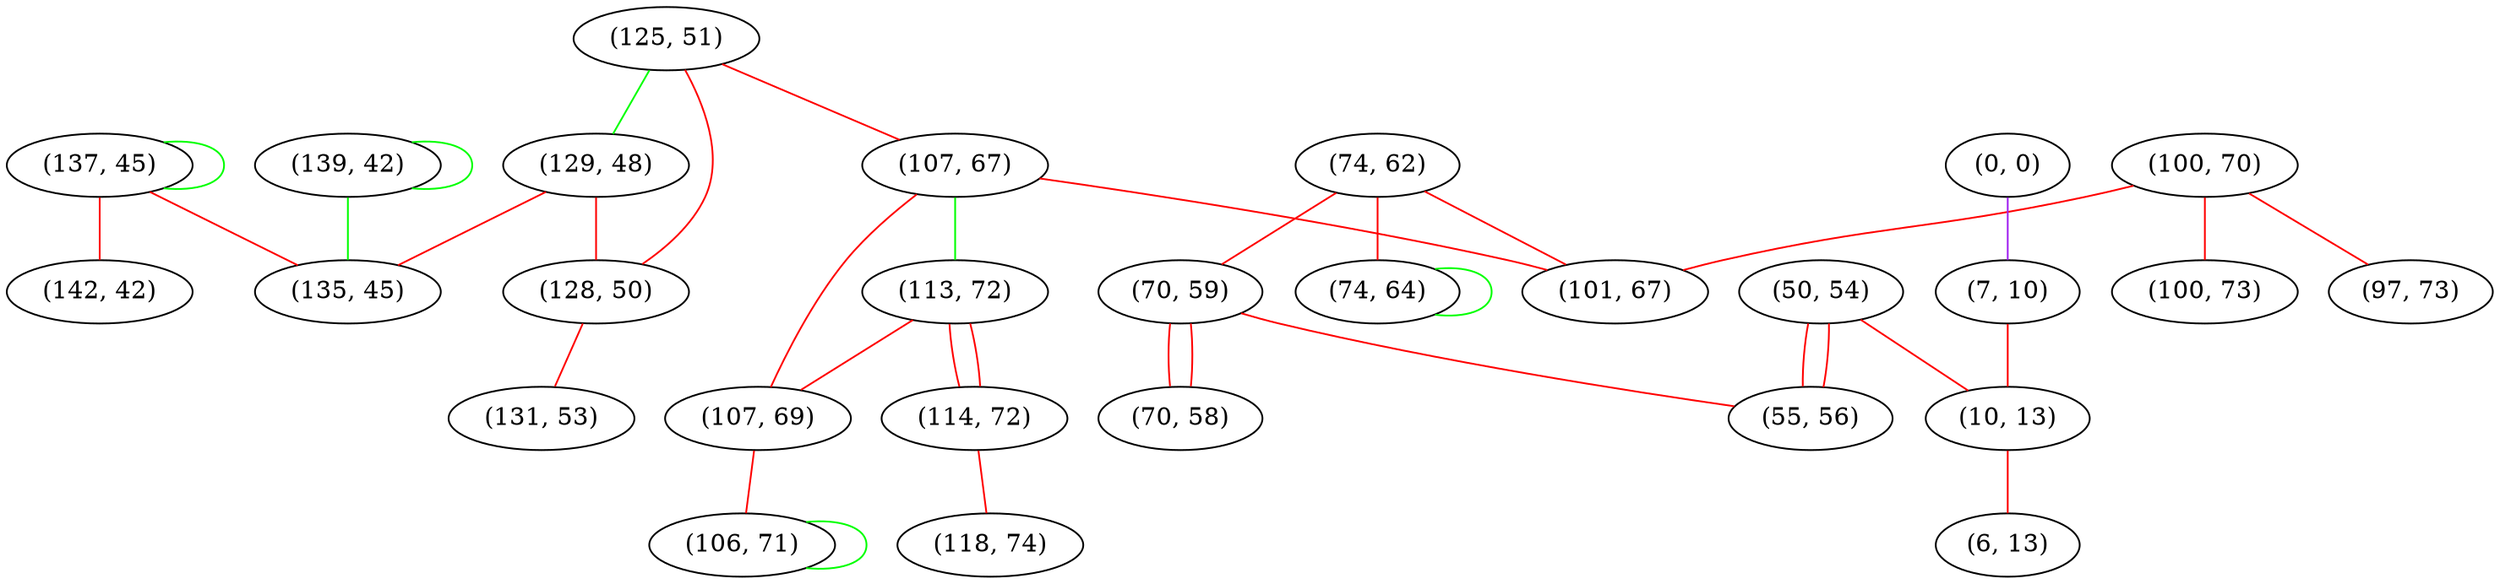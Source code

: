 graph "" {
"(137, 45)";
"(74, 62)";
"(100, 70)";
"(125, 51)";
"(129, 48)";
"(107, 67)";
"(0, 0)";
"(70, 59)";
"(113, 72)";
"(142, 42)";
"(128, 50)";
"(7, 10)";
"(114, 72)";
"(139, 42)";
"(50, 54)";
"(100, 73)";
"(107, 69)";
"(106, 71)";
"(10, 13)";
"(135, 45)";
"(74, 64)";
"(118, 74)";
"(55, 56)";
"(131, 53)";
"(97, 73)";
"(6, 13)";
"(70, 58)";
"(101, 67)";
"(137, 45)" -- "(142, 42)"  [color=red, key=0, weight=1];
"(137, 45)" -- "(135, 45)"  [color=red, key=0, weight=1];
"(137, 45)" -- "(137, 45)"  [color=green, key=0, weight=2];
"(74, 62)" -- "(70, 59)"  [color=red, key=0, weight=1];
"(74, 62)" -- "(74, 64)"  [color=red, key=0, weight=1];
"(74, 62)" -- "(101, 67)"  [color=red, key=0, weight=1];
"(100, 70)" -- "(100, 73)"  [color=red, key=0, weight=1];
"(100, 70)" -- "(97, 73)"  [color=red, key=0, weight=1];
"(100, 70)" -- "(101, 67)"  [color=red, key=0, weight=1];
"(125, 51)" -- "(129, 48)"  [color=green, key=0, weight=2];
"(125, 51)" -- "(107, 67)"  [color=red, key=0, weight=1];
"(125, 51)" -- "(128, 50)"  [color=red, key=0, weight=1];
"(129, 48)" -- "(135, 45)"  [color=red, key=0, weight=1];
"(129, 48)" -- "(128, 50)"  [color=red, key=0, weight=1];
"(107, 67)" -- "(113, 72)"  [color=green, key=0, weight=2];
"(107, 67)" -- "(107, 69)"  [color=red, key=0, weight=1];
"(107, 67)" -- "(101, 67)"  [color=red, key=0, weight=1];
"(0, 0)" -- "(7, 10)"  [color=purple, key=0, weight=4];
"(70, 59)" -- "(55, 56)"  [color=red, key=0, weight=1];
"(70, 59)" -- "(70, 58)"  [color=red, key=0, weight=1];
"(70, 59)" -- "(70, 58)"  [color=red, key=1, weight=1];
"(113, 72)" -- "(114, 72)"  [color=red, key=0, weight=1];
"(113, 72)" -- "(114, 72)"  [color=red, key=1, weight=1];
"(113, 72)" -- "(107, 69)"  [color=red, key=0, weight=1];
"(128, 50)" -- "(131, 53)"  [color=red, key=0, weight=1];
"(7, 10)" -- "(10, 13)"  [color=red, key=0, weight=1];
"(114, 72)" -- "(118, 74)"  [color=red, key=0, weight=1];
"(139, 42)" -- "(139, 42)"  [color=green, key=0, weight=2];
"(139, 42)" -- "(135, 45)"  [color=green, key=0, weight=2];
"(50, 54)" -- "(10, 13)"  [color=red, key=0, weight=1];
"(50, 54)" -- "(55, 56)"  [color=red, key=0, weight=1];
"(50, 54)" -- "(55, 56)"  [color=red, key=1, weight=1];
"(107, 69)" -- "(106, 71)"  [color=red, key=0, weight=1];
"(106, 71)" -- "(106, 71)"  [color=green, key=0, weight=2];
"(10, 13)" -- "(6, 13)"  [color=red, key=0, weight=1];
"(74, 64)" -- "(74, 64)"  [color=green, key=0, weight=2];
}
